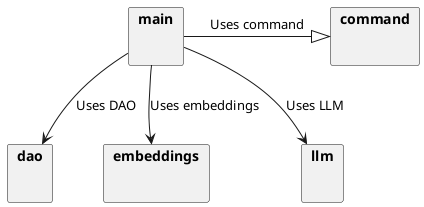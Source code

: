 @startuml PackageDiagram
skinparam packageStyle rectangle
skinparam packageLayout vertical
skinparam nodesep 50

package "main" {
}


package "dao" {
}

package "embeddings" {
}

package "llm" {
}

package "command" {
}

"main" -|> "command" : Uses command
"main" --> "dao" : Uses DAO  
"main" --> "embeddings" : Uses embeddings  
"main" --> "llm" : Uses LLM  

@enduml

